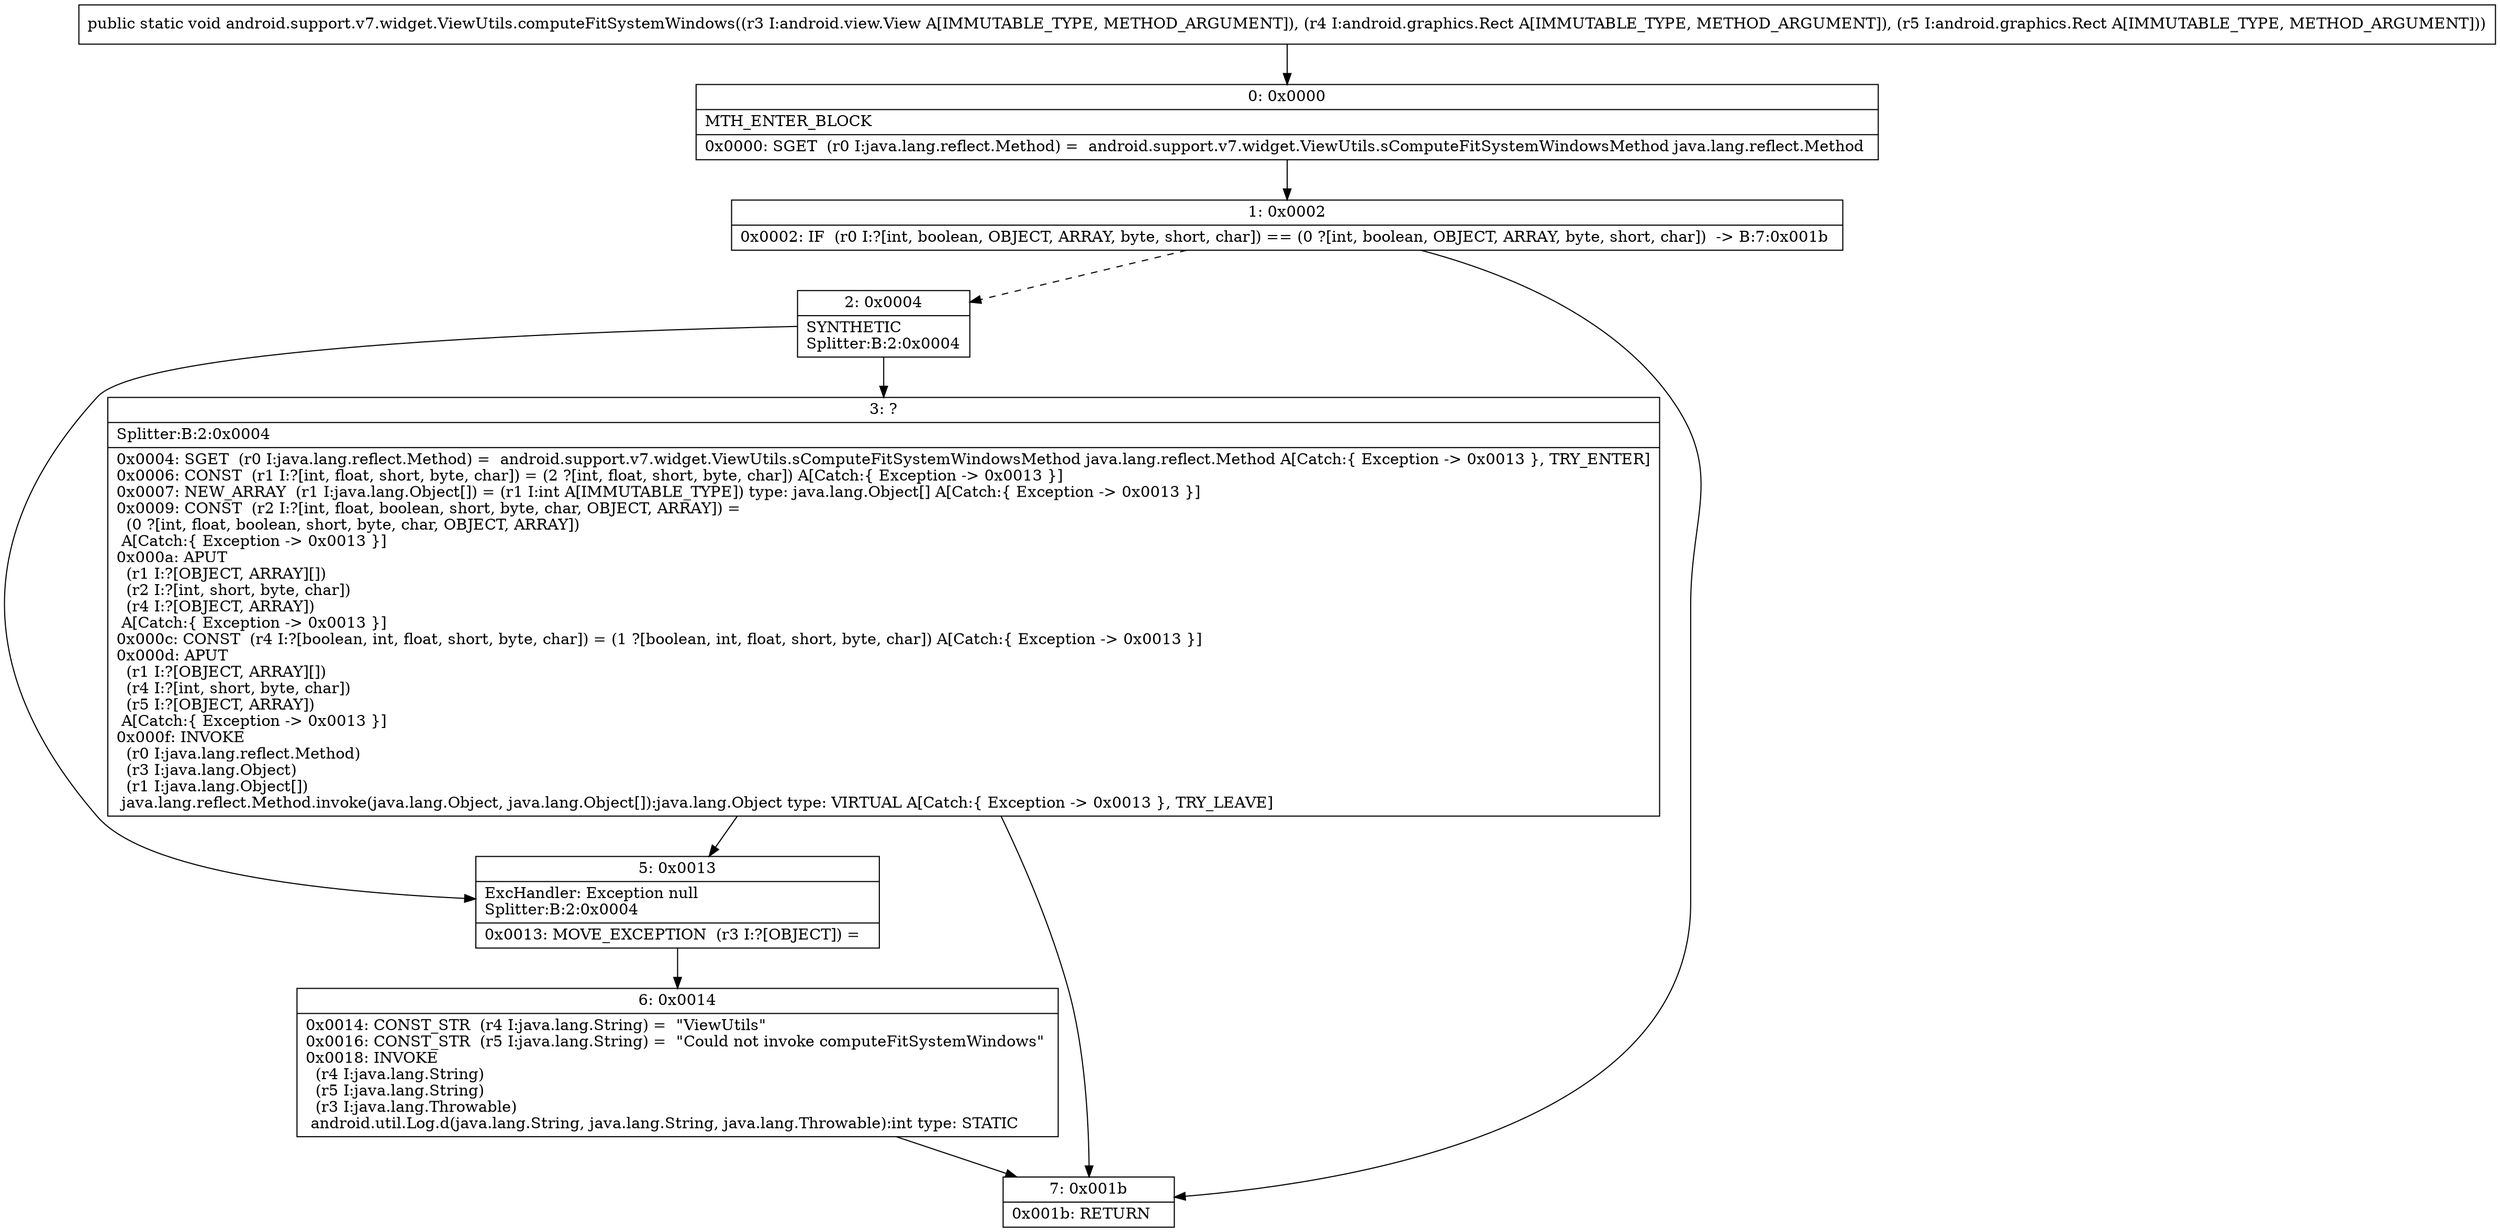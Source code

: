 digraph "CFG forandroid.support.v7.widget.ViewUtils.computeFitSystemWindows(Landroid\/view\/View;Landroid\/graphics\/Rect;Landroid\/graphics\/Rect;)V" {
Node_0 [shape=record,label="{0\:\ 0x0000|MTH_ENTER_BLOCK\l|0x0000: SGET  (r0 I:java.lang.reflect.Method) =  android.support.v7.widget.ViewUtils.sComputeFitSystemWindowsMethod java.lang.reflect.Method \l}"];
Node_1 [shape=record,label="{1\:\ 0x0002|0x0002: IF  (r0 I:?[int, boolean, OBJECT, ARRAY, byte, short, char]) == (0 ?[int, boolean, OBJECT, ARRAY, byte, short, char])  \-\> B:7:0x001b \l}"];
Node_2 [shape=record,label="{2\:\ 0x0004|SYNTHETIC\lSplitter:B:2:0x0004\l}"];
Node_3 [shape=record,label="{3\:\ ?|Splitter:B:2:0x0004\l|0x0004: SGET  (r0 I:java.lang.reflect.Method) =  android.support.v7.widget.ViewUtils.sComputeFitSystemWindowsMethod java.lang.reflect.Method A[Catch:\{ Exception \-\> 0x0013 \}, TRY_ENTER]\l0x0006: CONST  (r1 I:?[int, float, short, byte, char]) = (2 ?[int, float, short, byte, char]) A[Catch:\{ Exception \-\> 0x0013 \}]\l0x0007: NEW_ARRAY  (r1 I:java.lang.Object[]) = (r1 I:int A[IMMUTABLE_TYPE]) type: java.lang.Object[] A[Catch:\{ Exception \-\> 0x0013 \}]\l0x0009: CONST  (r2 I:?[int, float, boolean, short, byte, char, OBJECT, ARRAY]) = \l  (0 ?[int, float, boolean, short, byte, char, OBJECT, ARRAY])\l A[Catch:\{ Exception \-\> 0x0013 \}]\l0x000a: APUT  \l  (r1 I:?[OBJECT, ARRAY][])\l  (r2 I:?[int, short, byte, char])\l  (r4 I:?[OBJECT, ARRAY])\l A[Catch:\{ Exception \-\> 0x0013 \}]\l0x000c: CONST  (r4 I:?[boolean, int, float, short, byte, char]) = (1 ?[boolean, int, float, short, byte, char]) A[Catch:\{ Exception \-\> 0x0013 \}]\l0x000d: APUT  \l  (r1 I:?[OBJECT, ARRAY][])\l  (r4 I:?[int, short, byte, char])\l  (r5 I:?[OBJECT, ARRAY])\l A[Catch:\{ Exception \-\> 0x0013 \}]\l0x000f: INVOKE  \l  (r0 I:java.lang.reflect.Method)\l  (r3 I:java.lang.Object)\l  (r1 I:java.lang.Object[])\l java.lang.reflect.Method.invoke(java.lang.Object, java.lang.Object[]):java.lang.Object type: VIRTUAL A[Catch:\{ Exception \-\> 0x0013 \}, TRY_LEAVE]\l}"];
Node_5 [shape=record,label="{5\:\ 0x0013|ExcHandler: Exception null\lSplitter:B:2:0x0004\l|0x0013: MOVE_EXCEPTION  (r3 I:?[OBJECT]) =  \l}"];
Node_6 [shape=record,label="{6\:\ 0x0014|0x0014: CONST_STR  (r4 I:java.lang.String) =  \"ViewUtils\" \l0x0016: CONST_STR  (r5 I:java.lang.String) =  \"Could not invoke computeFitSystemWindows\" \l0x0018: INVOKE  \l  (r4 I:java.lang.String)\l  (r5 I:java.lang.String)\l  (r3 I:java.lang.Throwable)\l android.util.Log.d(java.lang.String, java.lang.String, java.lang.Throwable):int type: STATIC \l}"];
Node_7 [shape=record,label="{7\:\ 0x001b|0x001b: RETURN   \l}"];
MethodNode[shape=record,label="{public static void android.support.v7.widget.ViewUtils.computeFitSystemWindows((r3 I:android.view.View A[IMMUTABLE_TYPE, METHOD_ARGUMENT]), (r4 I:android.graphics.Rect A[IMMUTABLE_TYPE, METHOD_ARGUMENT]), (r5 I:android.graphics.Rect A[IMMUTABLE_TYPE, METHOD_ARGUMENT])) }"];
MethodNode -> Node_0;
Node_0 -> Node_1;
Node_1 -> Node_2[style=dashed];
Node_1 -> Node_7;
Node_2 -> Node_3;
Node_2 -> Node_5;
Node_3 -> Node_5;
Node_3 -> Node_7;
Node_5 -> Node_6;
Node_6 -> Node_7;
}

